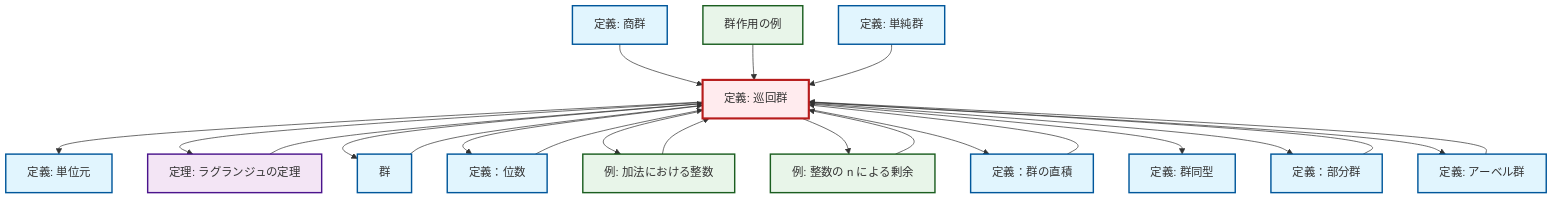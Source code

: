 graph TD
    classDef definition fill:#e1f5fe,stroke:#01579b,stroke-width:2px
    classDef theorem fill:#f3e5f5,stroke:#4a148c,stroke-width:2px
    classDef axiom fill:#fff3e0,stroke:#e65100,stroke-width:2px
    classDef example fill:#e8f5e9,stroke:#1b5e20,stroke-width:2px
    classDef current fill:#ffebee,stroke:#b71c1c,stroke-width:3px
    def-simple-group["定義: 単純群"]:::definition
    def-subgroup["定義：部分群"]:::definition
    def-cyclic-group["定義: 巡回群"]:::definition
    ex-integers-addition["例: 加法における整数"]:::example
    def-isomorphism["定義: 群同型"]:::definition
    def-abelian-group["定義: アーベル群"]:::definition
    thm-lagrange["定理: ラグランジュの定理"]:::theorem
    ex-quotient-integers-mod-n["例: 整数の n による剰余"]:::example
    def-group["群"]:::definition
    def-order["定義：位数"]:::definition
    def-quotient-group["定義: 商群"]:::definition
    def-direct-product["定義：群の直積"]:::definition
    ex-group-action-examples["群作用の例"]:::example
    def-identity-element["定義: 単位元"]:::definition
    def-quotient-group --> def-cyclic-group
    def-group --> def-cyclic-group
    ex-group-action-examples --> def-cyclic-group
    def-cyclic-group --> def-identity-element
    def-cyclic-group --> thm-lagrange
    def-order --> def-cyclic-group
    def-direct-product --> def-cyclic-group
    def-cyclic-group --> def-group
    def-cyclic-group --> def-order
    def-subgroup --> def-cyclic-group
    thm-lagrange --> def-cyclic-group
    def-abelian-group --> def-cyclic-group
    def-cyclic-group --> ex-integers-addition
    def-cyclic-group --> ex-quotient-integers-mod-n
    ex-integers-addition --> def-cyclic-group
    def-cyclic-group --> def-direct-product
    def-cyclic-group --> def-isomorphism
    def-simple-group --> def-cyclic-group
    def-cyclic-group --> def-subgroup
    ex-quotient-integers-mod-n --> def-cyclic-group
    def-cyclic-group --> def-abelian-group
    class def-cyclic-group current